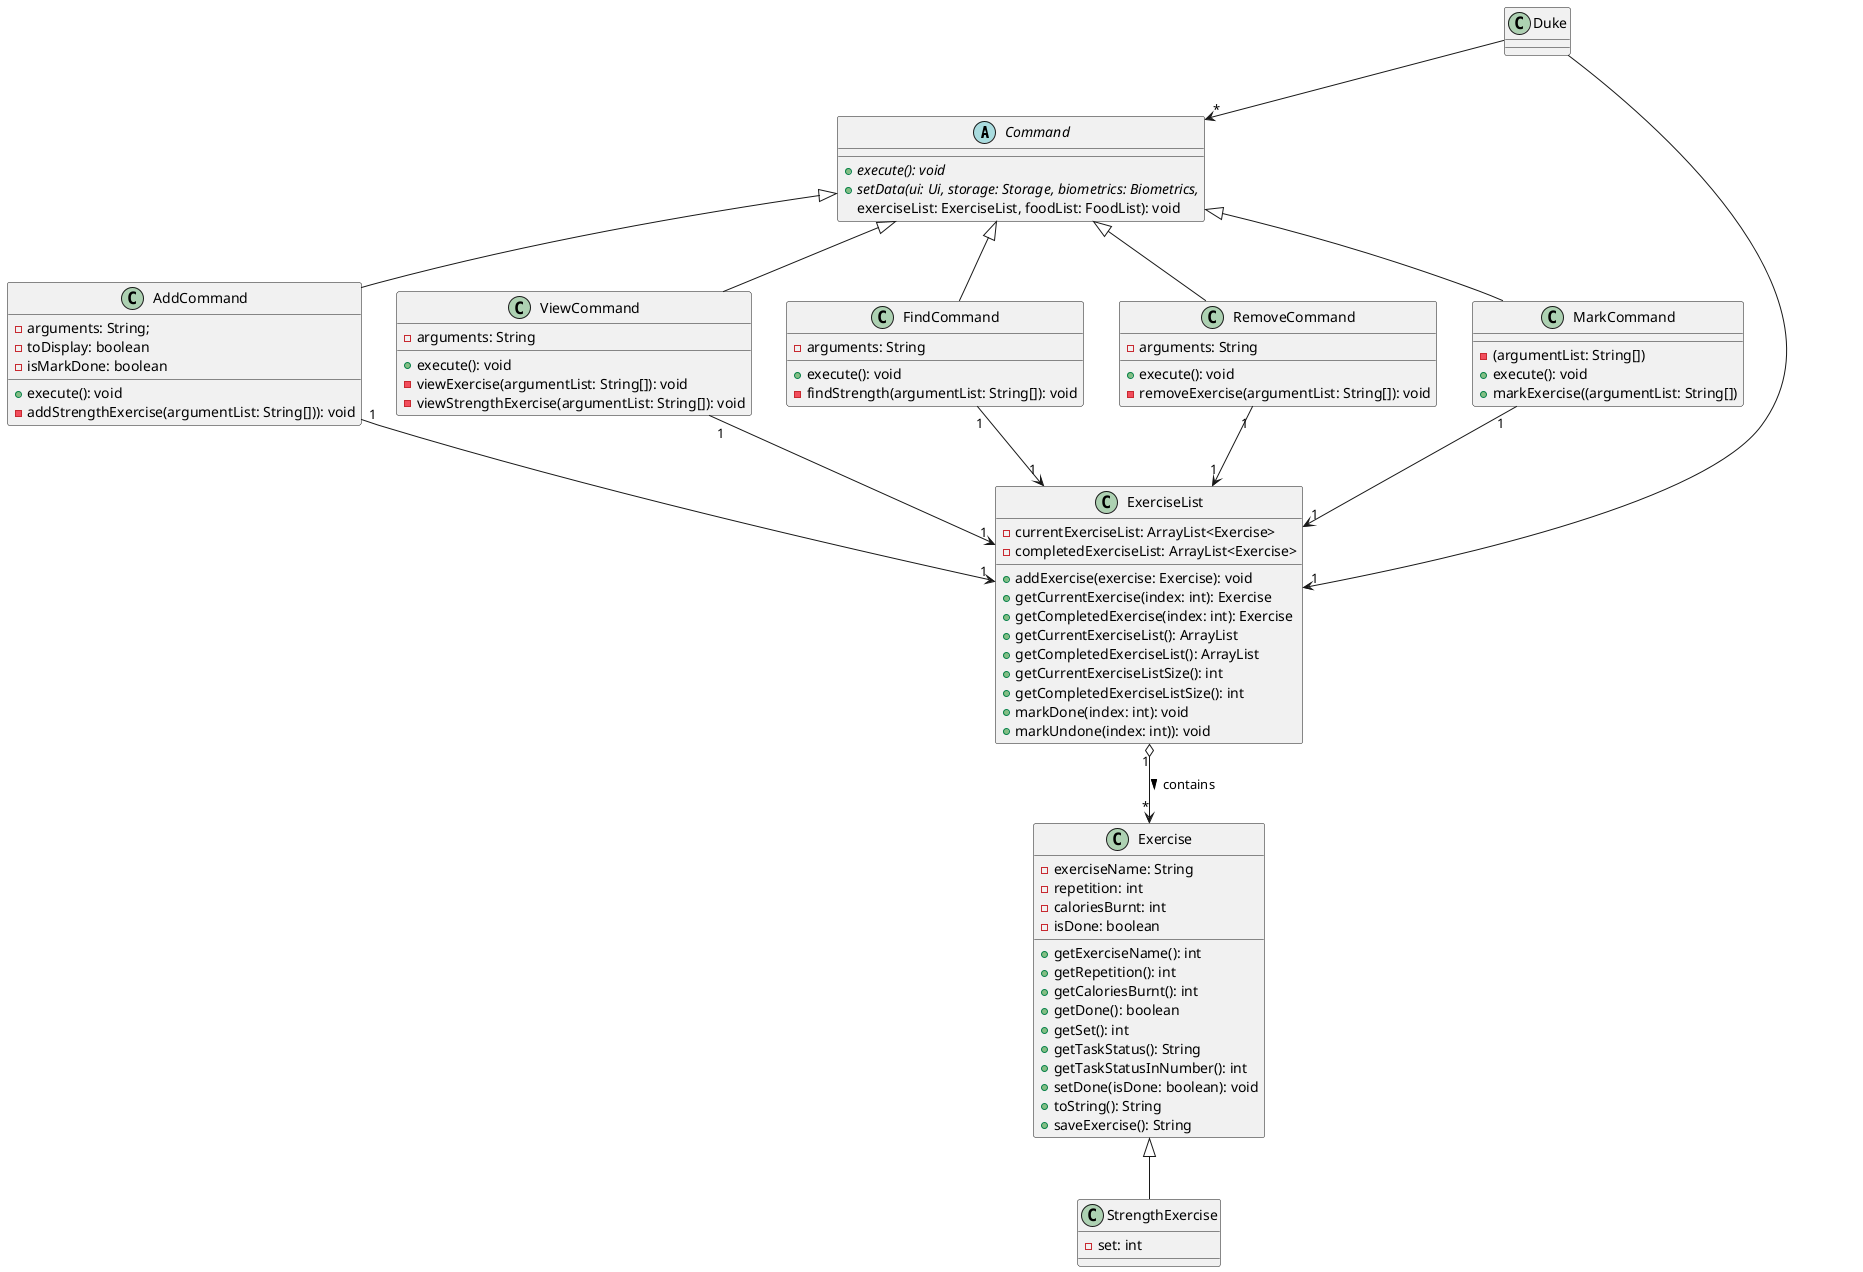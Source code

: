 @startuml
'https://plantuml.com/class-diagram

abstract class Command {
{abstract} +execute(): void
{abstract} +setData(ui: Ui, storage: Storage, biometrics: Biometrics,
exerciseList: ExerciseList, foodList: FoodList): void
}

class ExerciseList {
-currentExerciseList: ArrayList<Exercise>
-completedExerciseList: ArrayList<Exercise>
+addExercise(exercise: Exercise): void
+getCurrentExercise(index: int): Exercise
+getCompletedExercise(index: int): Exercise
+getCurrentExerciseList(): ArrayList
+getCompletedExerciseList(): ArrayList
+getCurrentExerciseListSize(): int
+getCompletedExerciseListSize(): int
+markDone(index: int): void
+markUndone(index: int)): void
}

class Exercise {
-exerciseName: String
-repetition: int
-caloriesBurnt: int
-isDone: boolean
+getExerciseName(): int
+getRepetition(): int
+getCaloriesBurnt(): int
+getDone(): boolean
+getSet(): int
+getTaskStatus(): String
+getTaskStatusInNumber(): int
+setDone(isDone: boolean): void
+toString(): String
+saveExercise(): String
}

class StrengthExercise {
-set: int
}

class AddCommand {
-arguments: String;
-toDisplay: boolean
-isMarkDone: boolean
+execute(): void
-addStrengthExercise(argumentList: String[])): void
}

class ViewCommand {
-arguments: String
+execute(): void
-viewExercise(argumentList: String[]): void
-viewStrengthExercise(argumentList: String[]): void
}

class FindCommand {
-arguments: String
+execute(): void
-findStrength(argumentList: String[]): void
}

class RemoveCommand {
-arguments: String
+execute(): void
-removeExercise(argumentList: String[]): void
}

class MarkCommand {
-(argumentList: String[])
+execute(): void
+markExercise((argumentList: String[])
}

Duke --> "1"ExerciseList
Duke --> "*"Command
Command <|-- AddCommand
Command <|-- MarkCommand
Command <|-- ViewCommand
Command <|-- RemoveCommand
Command <|-- FindCommand
ExerciseList "1" o--> "*"Exercise : contains >
Exercise <|-- StrengthExercise
AddCommand "1"--> "1"ExerciseList
MarkCommand "1"--> "1"ExerciseList
ViewCommand "1"--> "1"ExerciseList
RemoveCommand "1"--> "1"ExerciseList
FindCommand "1"--> "1"ExerciseList


@enduml